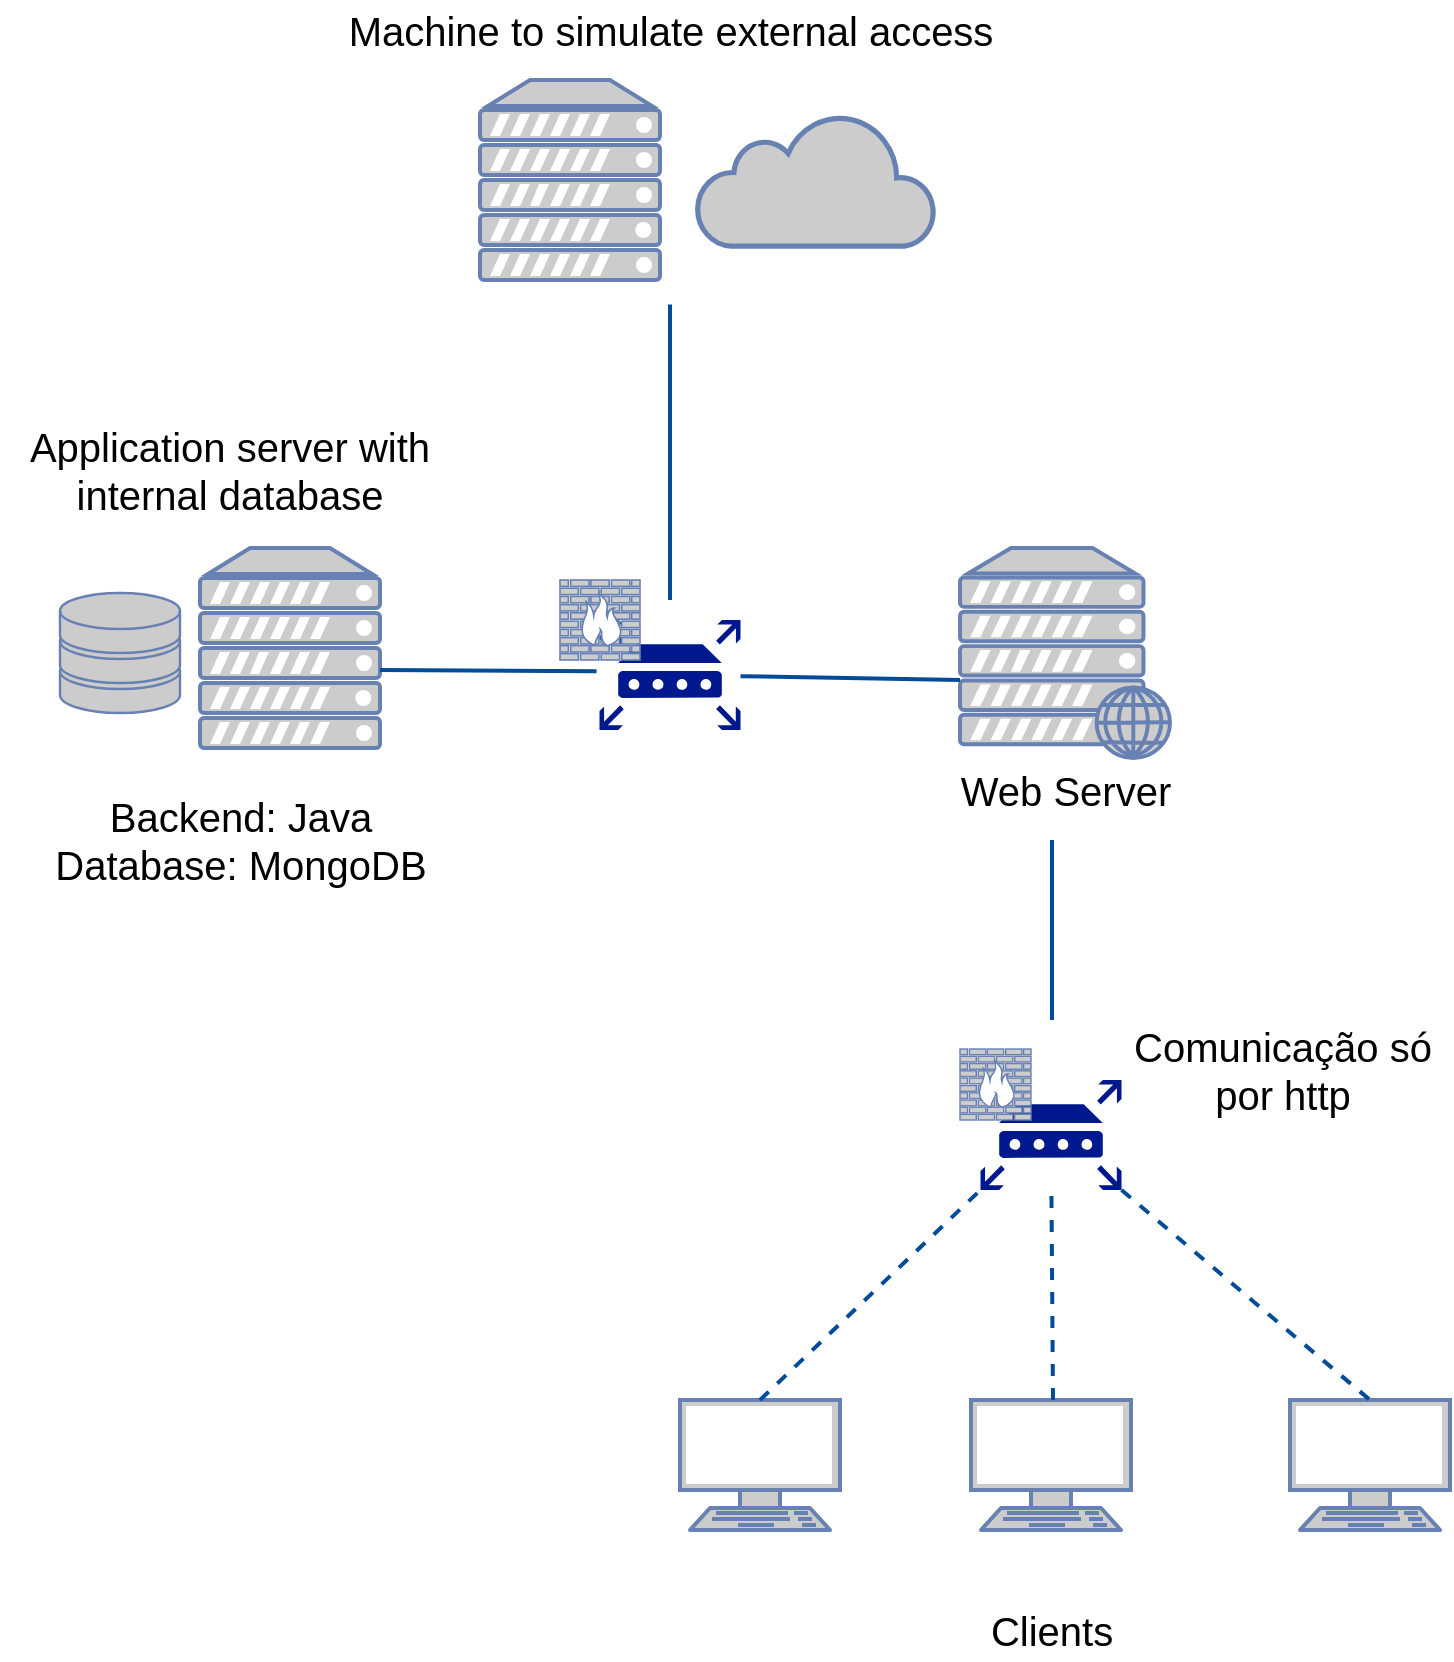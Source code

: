 <mxfile version="18.1.3" type="device"><diagram id="Qshj8jeEtCcSWsbdbMsw" name="Page-1"><mxGraphModel dx="1580" dy="843" grid="1" gridSize="10" guides="1" tooltips="1" connect="1" arrows="1" fold="1" page="1" pageScale="1" pageWidth="1654" pageHeight="1169" math="0" shadow="0"><root><mxCell id="0"/><mxCell id="1" parent="0"/><mxCell id="d5L2NhW7c35Ulq67dSCN-24" value="" style="sketch=0;aspect=fixed;pointerEvents=1;shadow=0;dashed=0;html=1;strokeColor=none;labelPosition=center;verticalLabelPosition=bottom;verticalAlign=top;align=center;fillColor=#00188D;shape=mxgraph.mscae.enterprise.router;fontSize=20;" vertex="1" parent="1"><mxGeometry x="640.25" y="830" width="70.5" height="54.99" as="geometry"/></mxCell><mxCell id="d5L2NhW7c35Ulq67dSCN-2" value="" style="fontColor=#0066CC;verticalAlign=top;verticalLabelPosition=bottom;labelPosition=center;align=center;html=1;outlineConnect=0;fillColor=#CCCCCC;strokeColor=#6881B3;gradientColor=none;gradientDirection=north;strokeWidth=2;shape=mxgraph.networks.web_server;" vertex="1" parent="1"><mxGeometry x="630" y="564" width="105" height="105" as="geometry"/></mxCell><mxCell id="d5L2NhW7c35Ulq67dSCN-3" value="" style="fontColor=#0066CC;verticalAlign=top;verticalLabelPosition=bottom;labelPosition=center;align=center;html=1;outlineConnect=0;fillColor=#CCCCCC;strokeColor=#6881B3;gradientColor=none;gradientDirection=north;strokeWidth=2;shape=mxgraph.networks.server;" vertex="1" parent="1"><mxGeometry x="250" y="564" width="90" height="100" as="geometry"/></mxCell><mxCell id="d5L2NhW7c35Ulq67dSCN-4" value="" style="fontColor=#0066CC;verticalAlign=top;verticalLabelPosition=bottom;labelPosition=center;align=center;html=1;outlineConnect=0;fillColor=#CCCCCC;strokeColor=#6881B3;gradientColor=none;gradientDirection=north;strokeWidth=2;shape=mxgraph.networks.storage;" vertex="1" parent="1"><mxGeometry x="180" y="586.5" width="60" height="60" as="geometry"/></mxCell><mxCell id="d5L2NhW7c35Ulq67dSCN-8" value="" style="endArrow=none;html=1;rounded=0;entryX=-0.021;entryY=0.467;entryDx=0;entryDy=0;strokeWidth=2;strokeColor=#004C99;entryPerimeter=0;" edge="1" parent="1" target="d5L2NhW7c35Ulq67dSCN-28"><mxGeometry width="50" height="50" relative="1" as="geometry"><mxPoint x="340" y="625" as="sourcePoint"/><mxPoint x="460" y="625" as="targetPoint"/></mxGeometry></mxCell><mxCell id="d5L2NhW7c35Ulq67dSCN-9" value="&lt;font style=&quot;font-size: 20px;&quot;&gt;Web Server&lt;/font&gt;" style="text;html=1;strokeColor=none;fillColor=none;align=center;verticalAlign=middle;whiteSpace=wrap;rounded=0;" vertex="1" parent="1"><mxGeometry x="617.5" y="670" width="130" height="30" as="geometry"/></mxCell><mxCell id="d5L2NhW7c35Ulq67dSCN-10" value="Application server with internal database" style="text;html=1;strokeColor=none;fillColor=none;align=center;verticalAlign=middle;whiteSpace=wrap;rounded=0;fontSize=20;" vertex="1" parent="1"><mxGeometry x="150" y="510" width="230" height="30" as="geometry"/></mxCell><mxCell id="d5L2NhW7c35Ulq67dSCN-13" value="" style="fontColor=#0066CC;verticalAlign=top;verticalLabelPosition=bottom;labelPosition=center;align=center;html=1;outlineConnect=0;fillColor=#CCCCCC;strokeColor=#6881B3;gradientColor=none;gradientDirection=north;strokeWidth=2;shape=mxgraph.networks.terminal;fontSize=20;" vertex="1" parent="1"><mxGeometry x="490" y="990" width="80" height="65" as="geometry"/></mxCell><mxCell id="d5L2NhW7c35Ulq67dSCN-14" value="" style="fontColor=#0066CC;verticalAlign=top;verticalLabelPosition=bottom;labelPosition=center;align=center;html=1;outlineConnect=0;fillColor=#CCCCCC;strokeColor=#6881B3;gradientColor=none;gradientDirection=north;strokeWidth=2;shape=mxgraph.networks.terminal;fontSize=20;" vertex="1" parent="1"><mxGeometry x="635.5" y="990" width="80" height="65" as="geometry"/></mxCell><mxCell id="d5L2NhW7c35Ulq67dSCN-15" value="" style="fontColor=#0066CC;verticalAlign=top;verticalLabelPosition=bottom;labelPosition=center;align=center;html=1;outlineConnect=0;fillColor=#CCCCCC;strokeColor=#6881B3;gradientColor=none;gradientDirection=north;strokeWidth=2;shape=mxgraph.networks.terminal;fontSize=20;" vertex="1" parent="1"><mxGeometry x="795" y="990" width="80" height="65" as="geometry"/></mxCell><mxCell id="d5L2NhW7c35Ulq67dSCN-16" value="" style="endArrow=none;dashed=1;html=1;rounded=0;fontSize=20;entryX=0;entryY=1;entryDx=0;entryDy=0;exitX=0.5;exitY=0;exitDx=0;exitDy=0;exitPerimeter=0;strokeWidth=2;strokeColor=#004C99;entryPerimeter=0;" edge="1" parent="1" source="d5L2NhW7c35Ulq67dSCN-13" target="d5L2NhW7c35Ulq67dSCN-24"><mxGeometry width="50" height="50" relative="1" as="geometry"><mxPoint x="650" y="920" as="sourcePoint"/><mxPoint x="650" y="920" as="targetPoint"/></mxGeometry></mxCell><mxCell id="d5L2NhW7c35Ulq67dSCN-17" value="" style="endArrow=none;dashed=1;html=1;rounded=0;fontSize=20;exitX=0.5;exitY=0;exitDx=0;exitDy=0;exitPerimeter=0;entryX=0.503;entryY=0.995;entryDx=0;entryDy=0;strokeWidth=2;strokeColor=#004C99;entryPerimeter=0;" edge="1" parent="1" target="d5L2NhW7c35Ulq67dSCN-24"><mxGeometry width="50" height="50" relative="1" as="geometry"><mxPoint x="676.5" y="990" as="sourcePoint"/><mxPoint x="675" y="920" as="targetPoint"/></mxGeometry></mxCell><mxCell id="d5L2NhW7c35Ulq67dSCN-18" value="" style="endArrow=none;dashed=1;html=1;rounded=0;fontSize=20;exitX=1;exitY=1;exitDx=0;exitDy=0;entryX=0.5;entryY=0;entryDx=0;entryDy=0;entryPerimeter=0;strokeWidth=2;strokeColor=#004C99;exitPerimeter=0;" edge="1" parent="1" source="d5L2NhW7c35Ulq67dSCN-24" target="d5L2NhW7c35Ulq67dSCN-15"><mxGeometry width="50" height="50" relative="1" as="geometry"><mxPoint x="700" y="920" as="sourcePoint"/><mxPoint x="700" y="870" as="targetPoint"/></mxGeometry></mxCell><mxCell id="d5L2NhW7c35Ulq67dSCN-19" value="Clients " style="text;html=1;strokeColor=none;fillColor=none;align=center;verticalAlign=middle;whiteSpace=wrap;rounded=0;fontSize=20;" vertex="1" parent="1"><mxGeometry x="645.5" y="1090" width="60" height="30" as="geometry"/></mxCell><mxCell id="d5L2NhW7c35Ulq67dSCN-20" value="" style="fontColor=#0066CC;verticalAlign=top;verticalLabelPosition=bottom;labelPosition=center;align=center;html=1;outlineConnect=0;fillColor=#CCCCCC;strokeColor=#6881B3;gradientColor=none;gradientDirection=north;strokeWidth=2;shape=mxgraph.networks.firewall;fontSize=20;" vertex="1" parent="1"><mxGeometry x="630" y="814.5" width="35.5" height="35.5" as="geometry"/></mxCell><mxCell id="d5L2NhW7c35Ulq67dSCN-22" value="" style="endArrow=none;html=1;rounded=0;fontSize=20;strokeWidth=2;strokeColor=#004C99;" edge="1" parent="1"><mxGeometry width="50" height="50" relative="1" as="geometry"><mxPoint x="676" y="800" as="sourcePoint"/><mxPoint x="676" y="710" as="targetPoint"/></mxGeometry></mxCell><mxCell id="d5L2NhW7c35Ulq67dSCN-27" value="&lt;div&gt;Comunicação só &lt;br&gt;&lt;/div&gt;&lt;div&gt;por http&lt;/div&gt;" style="text;html=1;align=center;verticalAlign=middle;resizable=0;points=[];autosize=1;strokeColor=none;fillColor=none;fontSize=20;" vertex="1" parent="1"><mxGeometry x="710.75" y="800" width="160" height="50" as="geometry"/></mxCell><mxCell id="d5L2NhW7c35Ulq67dSCN-28" value="" style="sketch=0;aspect=fixed;pointerEvents=1;shadow=0;dashed=0;html=1;strokeColor=none;labelPosition=center;verticalLabelPosition=bottom;verticalAlign=top;align=center;fillColor=#00188D;shape=mxgraph.mscae.enterprise.router;fontSize=20;" vertex="1" parent="1"><mxGeometry x="449.75" y="600" width="70.5" height="54.99" as="geometry"/></mxCell><mxCell id="d5L2NhW7c35Ulq67dSCN-29" value="" style="endArrow=none;html=1;rounded=0;strokeWidth=2;strokeColor=#004C99;" edge="1" parent="1" target="d5L2NhW7c35Ulq67dSCN-28"><mxGeometry width="50" height="50" relative="1" as="geometry"><mxPoint x="630" y="630" as="sourcePoint"/><mxPoint x="510" y="625" as="targetPoint"/></mxGeometry></mxCell><mxCell id="d5L2NhW7c35Ulq67dSCN-30" value="&lt;div&gt;Backend: Java&lt;/div&gt;&lt;div&gt;Database: MongoDB&lt;br&gt;&lt;/div&gt;" style="text;html=1;align=center;verticalAlign=middle;resizable=0;points=[];autosize=1;strokeColor=none;fillColor=none;fontSize=20;" vertex="1" parent="1"><mxGeometry x="170" y="685" width="200" height="50" as="geometry"/></mxCell><mxCell id="d5L2NhW7c35Ulq67dSCN-33" value="" style="endArrow=none;html=1;rounded=0;strokeWidth=2;strokeColor=#004C99;" edge="1" parent="1"><mxGeometry width="50" height="50" relative="1" as="geometry"><mxPoint x="485" y="442.22" as="sourcePoint"/><mxPoint x="485" y="590" as="targetPoint"/></mxGeometry></mxCell><mxCell id="d5L2NhW7c35Ulq67dSCN-36" value="" style="fontColor=#0066CC;verticalAlign=top;verticalLabelPosition=bottom;labelPosition=center;align=center;html=1;outlineConnect=0;fillColor=#CCCCCC;strokeColor=#6881B3;gradientColor=none;gradientDirection=north;strokeWidth=2;shape=mxgraph.networks.firewall;fontSize=20;" vertex="1" parent="1"><mxGeometry x="430" y="580" width="40" height="40" as="geometry"/></mxCell><mxCell id="d5L2NhW7c35Ulq67dSCN-37" value="" style="fontColor=#0066CC;verticalAlign=top;verticalLabelPosition=bottom;labelPosition=center;align=center;html=1;outlineConnect=0;fillColor=#CCCCCC;strokeColor=#6881B3;gradientColor=none;gradientDirection=north;strokeWidth=2;shape=mxgraph.networks.server;fontSize=20;" vertex="1" parent="1"><mxGeometry x="390" y="330" width="90" height="100" as="geometry"/></mxCell><mxCell id="d5L2NhW7c35Ulq67dSCN-38" value="Machine to simulate external access" style="text;html=1;align=center;verticalAlign=middle;resizable=0;points=[];autosize=1;strokeColor=none;fillColor=none;fontSize=20;" vertex="1" parent="1"><mxGeometry x="315" y="290" width="340" height="30" as="geometry"/></mxCell><mxCell id="d5L2NhW7c35Ulq67dSCN-39" value="" style="html=1;outlineConnect=0;fillColor=#CCCCCC;strokeColor=#6881B3;gradientColor=none;gradientDirection=north;strokeWidth=2;shape=mxgraph.networks.cloud;fontColor=#ffffff;fontSize=20;" vertex="1" parent="1"><mxGeometry x="498.5" y="346.94" width="119" height="66.11" as="geometry"/></mxCell></root></mxGraphModel></diagram></mxfile>